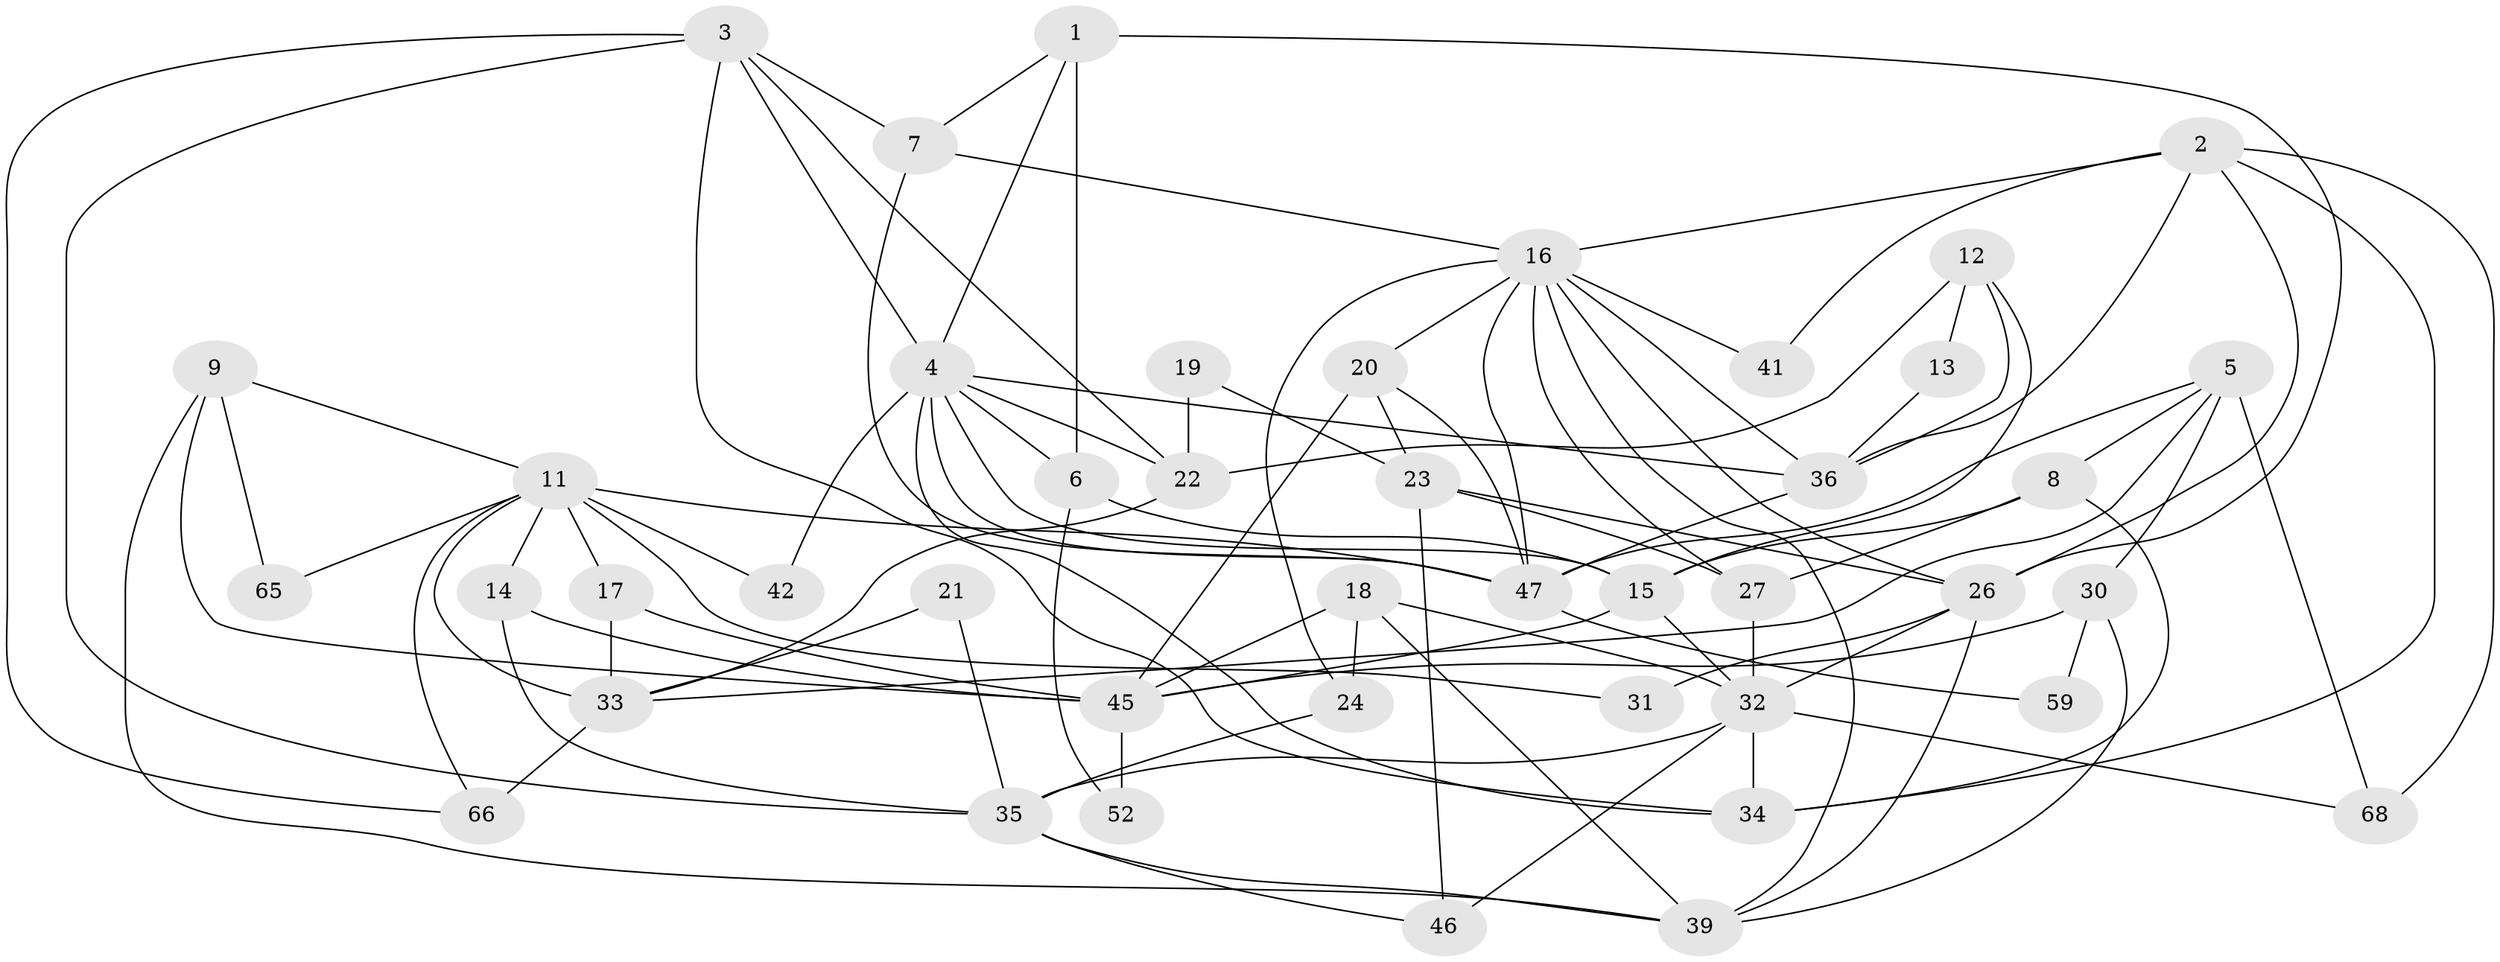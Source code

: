 // Generated by graph-tools (version 1.1) at 2025/23/03/03/25 07:23:59]
// undirected, 43 vertices, 99 edges
graph export_dot {
graph [start="1"]
  node [color=gray90,style=filled];
  1 [super="+49"];
  2 [super="+60"];
  3 [super="+58"];
  4 [super="+48"];
  5 [super="+67"];
  6;
  7 [super="+57"];
  8 [super="+10"];
  9;
  11 [super="+25"];
  12;
  13;
  14;
  15 [super="+63"];
  16 [super="+50"];
  17 [super="+64"];
  18 [super="+37"];
  19;
  20 [super="+28"];
  21;
  22 [super="+29"];
  23 [super="+53"];
  24;
  26 [super="+44"];
  27 [super="+38"];
  30;
  31 [super="+61"];
  32 [super="+40"];
  33 [super="+43"];
  34;
  35 [super="+51"];
  36 [super="+56"];
  39 [super="+55"];
  41;
  42;
  45 [super="+62"];
  46;
  47 [super="+54"];
  52;
  59;
  65;
  66 [super="+69"];
  68;
  1 -- 26;
  1 -- 6 [weight=2];
  1 -- 7;
  1 -- 4;
  2 -- 16;
  2 -- 41;
  2 -- 68;
  2 -- 36;
  2 -- 34;
  2 -- 26;
  3 -- 22;
  3 -- 4;
  3 -- 34;
  3 -- 35;
  3 -- 66;
  3 -- 7;
  4 -- 15 [weight=2];
  4 -- 34;
  4 -- 42;
  4 -- 47 [weight=2];
  4 -- 6;
  4 -- 22;
  4 -- 36;
  5 -- 33;
  5 -- 30;
  5 -- 8;
  5 -- 47;
  5 -- 68;
  6 -- 15;
  6 -- 52;
  7 -- 47;
  7 -- 16;
  8 -- 27;
  8 -- 34;
  8 -- 15;
  9 -- 39;
  9 -- 45;
  9 -- 11;
  9 -- 65;
  11 -- 42;
  11 -- 65;
  11 -- 66;
  11 -- 17;
  11 -- 47;
  11 -- 14;
  11 -- 31 [weight=2];
  11 -- 33;
  12 -- 22;
  12 -- 36;
  12 -- 13;
  12 -- 15;
  13 -- 36;
  14 -- 35;
  14 -- 45;
  15 -- 45;
  15 -- 32;
  16 -- 24;
  16 -- 36;
  16 -- 41;
  16 -- 20;
  16 -- 27;
  16 -- 39;
  16 -- 47;
  16 -- 26;
  17 -- 33;
  17 -- 45 [weight=2];
  18 -- 45;
  18 -- 24;
  18 -- 39;
  18 -- 32;
  19 -- 22;
  19 -- 23;
  20 -- 23;
  20 -- 45 [weight=2];
  20 -- 47;
  21 -- 35;
  21 -- 33;
  22 -- 33;
  23 -- 27;
  23 -- 26 [weight=2];
  23 -- 46;
  24 -- 35;
  26 -- 32;
  26 -- 39;
  26 -- 31;
  27 -- 32;
  30 -- 45 [weight=2];
  30 -- 39;
  30 -- 59;
  32 -- 34;
  32 -- 35;
  32 -- 46;
  32 -- 68;
  33 -- 66 [weight=2];
  35 -- 39;
  35 -- 46;
  36 -- 47;
  45 -- 52;
  47 -- 59;
}
